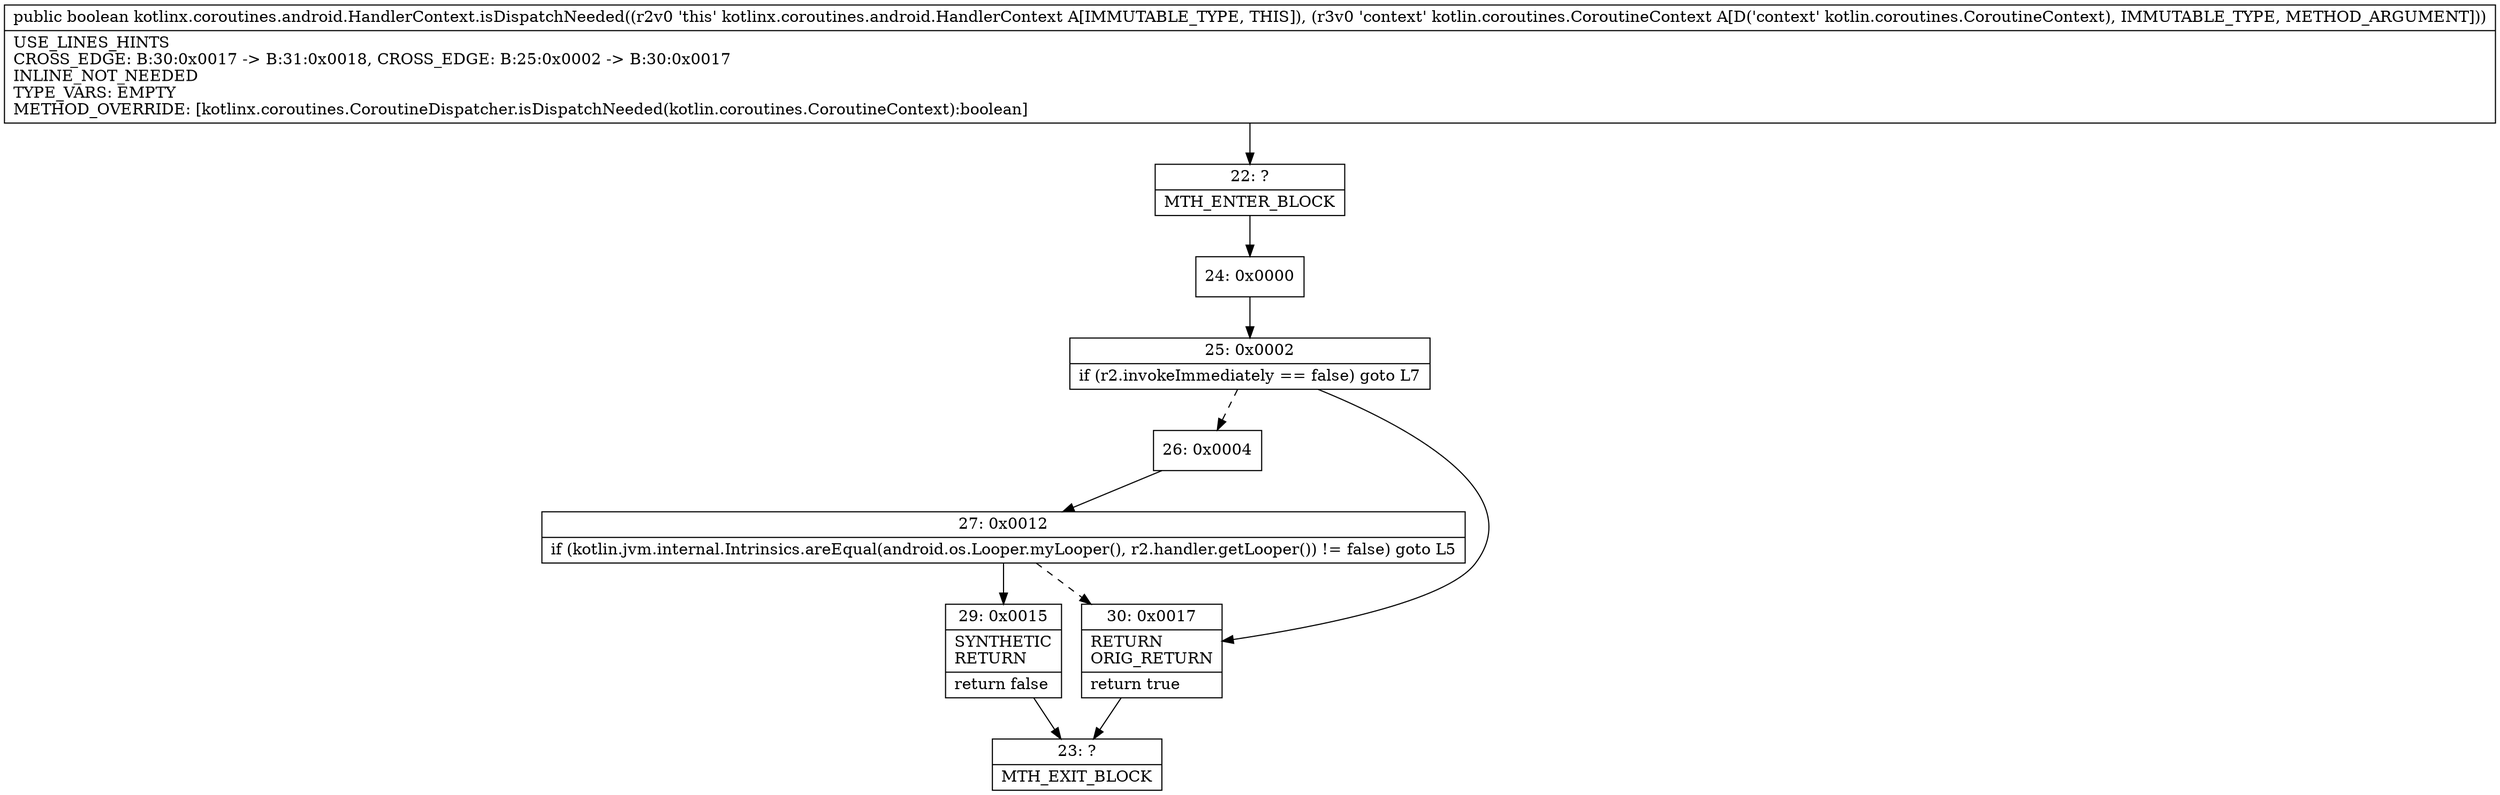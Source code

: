 digraph "CFG forkotlinx.coroutines.android.HandlerContext.isDispatchNeeded(Lkotlin\/coroutines\/CoroutineContext;)Z" {
Node_22 [shape=record,label="{22\:\ ?|MTH_ENTER_BLOCK\l}"];
Node_24 [shape=record,label="{24\:\ 0x0000}"];
Node_25 [shape=record,label="{25\:\ 0x0002|if (r2.invokeImmediately == false) goto L7\l}"];
Node_26 [shape=record,label="{26\:\ 0x0004}"];
Node_27 [shape=record,label="{27\:\ 0x0012|if (kotlin.jvm.internal.Intrinsics.areEqual(android.os.Looper.myLooper(), r2.handler.getLooper()) != false) goto L5\l}"];
Node_29 [shape=record,label="{29\:\ 0x0015|SYNTHETIC\lRETURN\l|return false\l}"];
Node_23 [shape=record,label="{23\:\ ?|MTH_EXIT_BLOCK\l}"];
Node_30 [shape=record,label="{30\:\ 0x0017|RETURN\lORIG_RETURN\l|return true\l}"];
MethodNode[shape=record,label="{public boolean kotlinx.coroutines.android.HandlerContext.isDispatchNeeded((r2v0 'this' kotlinx.coroutines.android.HandlerContext A[IMMUTABLE_TYPE, THIS]), (r3v0 'context' kotlin.coroutines.CoroutineContext A[D('context' kotlin.coroutines.CoroutineContext), IMMUTABLE_TYPE, METHOD_ARGUMENT]))  | USE_LINES_HINTS\lCROSS_EDGE: B:30:0x0017 \-\> B:31:0x0018, CROSS_EDGE: B:25:0x0002 \-\> B:30:0x0017\lINLINE_NOT_NEEDED\lTYPE_VARS: EMPTY\lMETHOD_OVERRIDE: [kotlinx.coroutines.CoroutineDispatcher.isDispatchNeeded(kotlin.coroutines.CoroutineContext):boolean]\l}"];
MethodNode -> Node_22;Node_22 -> Node_24;
Node_24 -> Node_25;
Node_25 -> Node_26[style=dashed];
Node_25 -> Node_30;
Node_26 -> Node_27;
Node_27 -> Node_29;
Node_27 -> Node_30[style=dashed];
Node_29 -> Node_23;
Node_30 -> Node_23;
}

